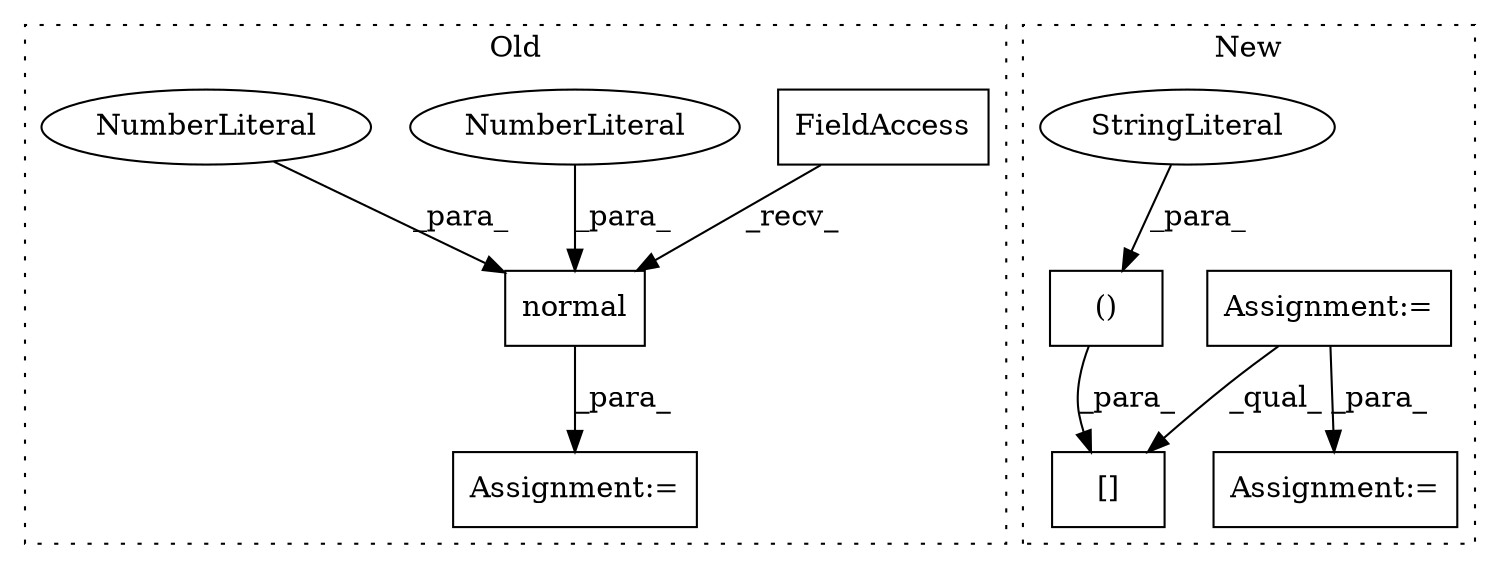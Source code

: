 digraph G {
subgraph cluster0 {
1 [label="normal" a="32" s="3929,3959" l="7,1" shape="box"];
3 [label="Assignment:=" a="7" s="3915" l="1" shape="box"];
4 [label="FieldAccess" a="22" s="3916" l="12" shape="box"];
5 [label="NumberLiteral" a="34" s="3940" l="3" shape="ellipse"];
10 [label="NumberLiteral" a="34" s="3936" l="3" shape="ellipse"];
label = "Old";
style="dotted";
}
subgraph cluster1 {
2 [label="[]" a="2" s="4679,4776" l="67,2" shape="box"];
6 [label="Assignment:=" a="7" s="4262" l="1" shape="box"];
7 [label="()" a="106" s="4746" l="30" shape="box"];
8 [label="StringLiteral" a="45" s="4760" l="16" shape="ellipse"];
9 [label="Assignment:=" a="7" s="4939" l="1" shape="box"];
label = "New";
style="dotted";
}
1 -> 3 [label="_para_"];
4 -> 1 [label="_recv_"];
5 -> 1 [label="_para_"];
6 -> 9 [label="_para_"];
6 -> 2 [label="_qual_"];
7 -> 2 [label="_para_"];
8 -> 7 [label="_para_"];
10 -> 1 [label="_para_"];
}